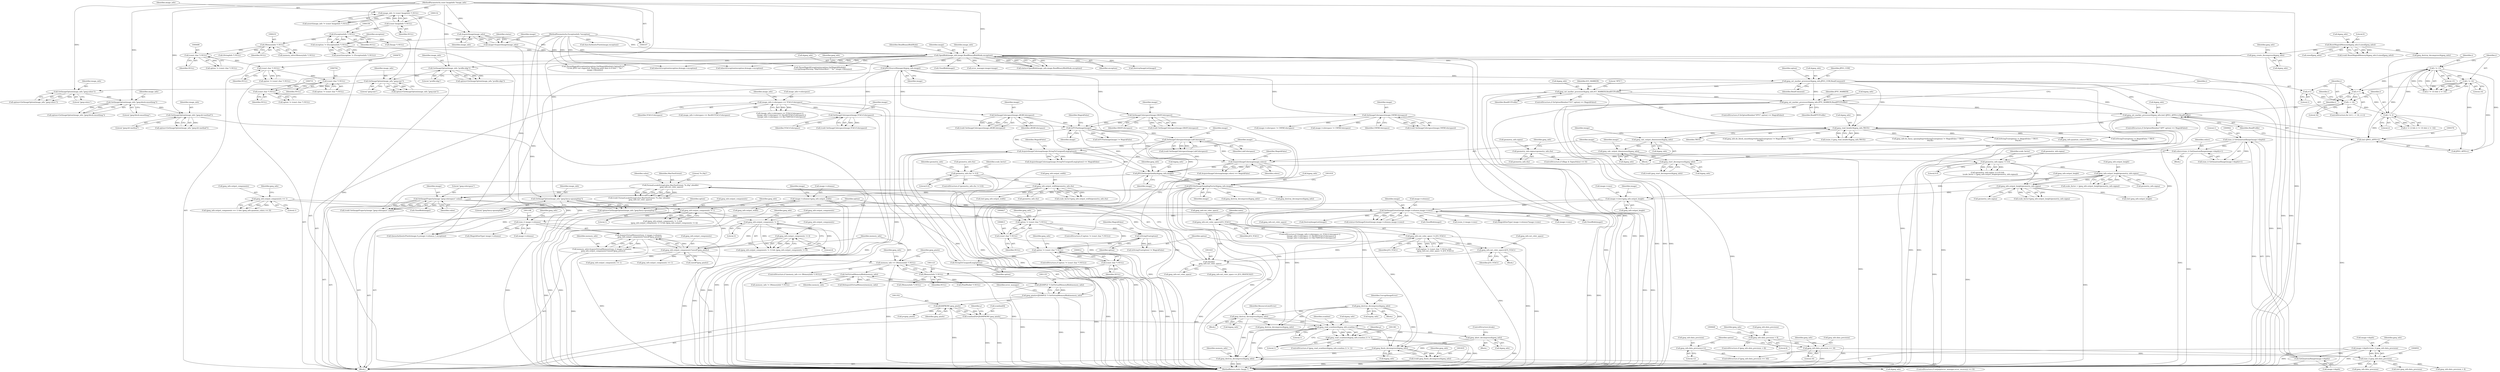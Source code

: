 digraph "0_ImageMagick_58cf5bf4fade82e3b510e8f3463a967278a3e410@API" {
"1001373" [label="(Call,jpeg_read_scanlines(&jpeg_info,scanline,1))"];
"1001014" [label="(Call,JPEGSetImageSamplingFactor(&jpeg_info,image))"];
"1001010" [label="(Call,JPEGSetImageQuality(&jpeg_info,image))"];
"1000828" [label="(Call,jpeg_start_decompress(&jpeg_info))"];
"1000385" [label="(Call,jpeg_read_header(&jpeg_info,TRUE))"];
"1000372" [label="(Call,jpeg_set_marker_processor(&jpeg_info,(int) (JPEG_APP0+i),ReadProfile))"];
"1000329" [label="(Call,jpeg_set_marker_processor(&jpeg_info,ICC_MARKER,ReadICCProfile))"];
"1000313" [label="(Call,jpeg_set_marker_processor(&jpeg_info,JPEG_COM,ReadComment))"];
"1000309" [label="(Call,JPEGSourceManager(&jpeg_info,image))"];
"1000306" [label="(Call,jpeg_create_decompress(&jpeg_info))"];
"1000207" [label="(Call,ResetMagickMemory(&jpeg_info,0,sizeof(jpeg_info)))"];
"1000179" [label="(Call,OpenBlob(image_info,image,ReadBinaryBlobMode,exception))"];
"1000175" [label="(Call,AcquireImage(image_info))"];
"1000129" [label="(Call,image_info != (const ImageInfo *) NULL)"];
"1000108" [label="(MethodParameterIn,const ImageInfo *image_info)"];
"1000131" [label="(Call,(const ImageInfo *) NULL)"];
"1000173" [label="(Call,image=AcquireImage(image_info))"];
"1000156" [label="(Call,exception != (ExceptionInfo *) NULL)"];
"1000109" [label="(MethodParameterIn,ExceptionInfo *exception)"];
"1000158" [label="(Call,(ExceptionInfo *) NULL)"];
"1000340" [label="(Call,jpeg_set_marker_processor(&jpeg_info,IPTC_MARKER,ReadIPTCProfile))"];
"1000375" [label="(Call,(int) (JPEG_APP0+i))"];
"1000360" [label="(Call,i != 13)"];
"1000356" [label="(Call,i != 2)"];
"1000349" [label="(Call,i < 16)"];
"1000352" [label="(Call,i++)"];
"1000363" [label="(Call,i != 14)"];
"1000346" [label="(Call,i=1)"];
"1000600" [label="(Call,jpeg_calc_output_dimensions(&jpeg_info))"];
"1000528" [label="(Call,jpeg_calc_output_dimensions(&jpeg_info))"];
"1000894" [label="(Call,IsITUFaxImage(image))"];
"1000880" [label="(Call,SetImageColorspace(image,YCbCrColorspace))"];
"1000391" [label="(Call,image_info->colorspace == YCbCrColorspace)"];
"1000864" [label="(Call,SetImageColorspace(image,sRGBColorspace))"];
"1000872" [label="(Call,SetImageColorspace(image,GRAYColorspace))"];
"1000888" [label="(Call,SetImageColorspace(image,CMYKColorspace))"];
"1000950" [label="(Call,AcquireImageColormap(image,colors))"];
"1000916" [label="(Call,AcquireImageColormap(image,StringToUnsignedLong(option)))"];
"1000900" [label="(Call,SetImageColorspace(image,LabColorspace))"];
"1000918" [label="(Call,StringToUnsignedLong(option))"];
"1000909" [label="(Call,option != (const char *) NULL)"];
"1000810" [label="(Call,option != (const char *) NULL)"];
"1000804" [label="(Call,option=GetImageOption(image_info,\"jpeg:fancy-upsampling\"))"];
"1000806" [label="(Call,GetImageOption(image_info,\"jpeg:fancy-upsampling\"))"];
"1000724" [label="(Call,GetImageOption(image_info,\"jpeg:dct-method\"))"];
"1000697" [label="(Call,GetImageOption(image_info,\"jpeg:block-smoothing\"))"];
"1000672" [label="(Call,GetImageOption(image_info,\"jpeg:colors\"))"];
"1000490" [label="(Call,GetImageOption(image_info,\"jpeg:size\"))"];
"1000320" [label="(Call,GetImageOption(image_info,\"profile:skip\"))"];
"1000812" [label="(Call,(const char *) NULL)"];
"1000730" [label="(Call,(const char *) NULL)"];
"1000703" [label="(Call,(const char *) NULL)"];
"1000678" [label="(Call,(const char *) NULL)"];
"1000497" [label="(Call,(const char *) NULL)"];
"1000232" [label="(Call,(MemoryInfo *) NULL)"];
"1000821" [label="(Call,IsStringTrue(option))"];
"1000911" [label="(Call,(const char *) NULL)"];
"1000938" [label="(Call,colors=(size_t) GetQuantumRange(image->depth)+1)"];
"1000941" [label="(Call,(size_t) GetQuantumRange(image->depth))"];
"1000943" [label="(Call,GetQuantumRange(image->depth))"];
"1000845" [label="(Call,image->depth=(size_t) jpeg_info.data_precision)"];
"1000849" [label="(Call,(size_t) jpeg_info.data_precision)"];
"1000660" [label="(Call,jpeg_info.data_precision == 16)"];
"1000643" [label="(Call,jpeg_info.data_precision > 8)"];
"1000665" [label="(Call,jpeg_info.data_precision=12)"];
"1001126" [label="(Call,jpeg_destroy_decompress(&jpeg_info))"];
"1001098" [label="(Call,jpeg_destroy_decompress(&jpeg_info))"];
"1001347" [label="(Call,scanline[0]=(JSAMPROW) jpeg_pixels)"];
"1001351" [label="(Call,(JSAMPROW) jpeg_pixels)"];
"1001132" [label="(Call,jpeg_pixels=(JSAMPLE *) GetVirtualMemoryBlob(memory_info))"];
"1001134" [label="(Call,(JSAMPLE *) GetVirtualMemoryBlob(memory_info))"];
"1001136" [label="(Call,GetVirtualMemoryBlob(memory_info))"];
"1001120" [label="(Call,memory_info == (MemoryInfo *) NULL)"];
"1001104" [label="(Call,memory_info=AcquireVirtualMemory((size_t) image->columns,\n    jpeg_info.output_components*sizeof(*jpeg_pixels)))"];
"1001106" [label="(Call,AcquireVirtualMemory((size_t) image->columns,\n    jpeg_info.output_components*sizeof(*jpeg_pixels)))"];
"1001107" [label="(Call,(size_t) image->columns)"];
"1001054" [label="(Call,SetImageExtent(image,image->columns,image->rows))"];
"1001031" [label="(Call,SetImageProperty(image,\"jpeg:colorspace\",value))"];
"1001020" [label="(Call,FormatLocaleString(value,MaxTextExtent,\"%.20g\",(double)\n    jpeg_info.out_color_space))"];
"1001024" [label="(Call,(double)\n    jpeg_info.out_color_space)"];
"1000903" [label="(Call,jpeg_info.out_color_space=JCS_YCbCr)"];
"1000500" [label="(Call,jpeg_info.out_color_space != JCS_YCbCr)"];
"1000407" [label="(Call,jpeg_info.out_color_space=JCS_YCbCr)"];
"1000831" [label="(Call,image->columns=jpeg_info.output_width)"];
"1000556" [label="(Call,jpeg_info.output_width/geometry_info.rho)"];
"1000549" [label="(Call,geometry_info.rho != 0.0)"];
"1000838" [label="(Call,image->rows=jpeg_info.output_height)"];
"1000572" [label="(Call,jpeg_info.output_height/geometry_info.sigma)"];
"1000565" [label="(Call,geometry_info.sigma != 0.0)"];
"1000521" [label="(Call,geometry_info.sigma=geometry_info.rho)"];
"1000581" [label="(Call,jpeg_info.output_height/geometry_info.sigma)"];
"1001112" [label="(Call,jpeg_info.output_components*sizeof(*jpeg_pixels))"];
"1001087" [label="(Call,jpeg_info.output_components != 3)"];
"1001081" [label="(Call,jpeg_info.output_components != 1)"];
"1000926" [label="(Call,jpeg_info.output_components == 1)"];
"1001092" [label="(Call,jpeg_info.output_components != 4)"];
"1001122" [label="(Call,(MemoryInfo *) NULL)"];
"1001372" [label="(Call,jpeg_read_scanlines(&jpeg_info,scanline,1) != 1)"];
"1001813" [label="(Call,jpeg_abort_decompress(&jpeg_info))"];
"1001836" [label="(Call,jpeg_finish_decompress(&jpeg_info))"];
"1001834" [label="(Call,(void) jpeg_finish_decompress(&jpeg_info))"];
"1001839" [label="(Call,jpeg_destroy_decompress(&jpeg_info))"];
"1000810" [label="(Call,option != (const char *) NULL)"];
"1000889" [label="(Identifier,image)"];
"1000902" [label="(Identifier,LabColorspace)"];
"1000726" [label="(Literal,\"jpeg:dct-method\")"];
"1001841" [label="(Identifier,jpeg_info)"];
"1000903" [label="(Call,jpeg_info.out_color_space=JCS_YCbCr)"];
"1000317" [label="(Identifier,ReadComment)"];
"1001033" [label="(Literal,\"jpeg:colorspace\")"];
"1001374" [label="(Call,&jpeg_info)"];
"1001438" [label="(Call,jpeg_info.output_components == 1)"];
"1000846" [label="(Call,image->depth)"];
"1000340" [label="(Call,jpeg_set_marker_processor(&jpeg_info,IPTC_MARKER,ReadIPTCProfile))"];
"1001373" [label="(Call,jpeg_read_scanlines(&jpeg_info,scanline,1))"];
"1000831" [label="(Call,image->columns=jpeg_info.output_width)"];
"1000947" [label="(Literal,1)"];
"1000345" [label="(ControlStructure,for (i=1; i < 16; i++))"];
"1000392" [label="(Call,image_info->colorspace)"];
"1000944" [label="(Call,image->depth)"];
"1001812" [label="(Block,)"];
"1000488" [label="(Call,option=GetImageOption(image_info,\"jpeg:size\"))"];
"1000722" [label="(Call,option=GetImageOption(image_info,\"jpeg:dct-method\"))"];
"1001397" [label="(Call,QueueAuthenticPixels(image,0,y,image->columns,1,exception))"];
"1001047" [label="(Call,CloseBlob(image))"];
"1000182" [label="(Identifier,ReadBinaryBlobMode)"];
"1000872" [label="(Call,SetImageColorspace(image,GRAYColorspace))"];
"1001034" [label="(Identifier,value)"];
"1000579" [label="(Call,scale_factor=jpeg_info.output_height/geometry_info.sigma)"];
"1000951" [label="(Identifier,image)"];
"1000391" [label="(Call,image_info->colorspace == YCbCrColorspace)"];
"1000952" [label="(Identifier,colors)"];
"1000555" [label="(Identifier,scale_factor)"];
"1001839" [label="(Call,jpeg_destroy_decompress(&jpeg_info))"];
"1000699" [label="(Literal,\"jpeg:block-smoothing\")"];
"1000826" [label="(Call,(void) jpeg_start_decompress(&jpeg_info))"];
"1000312" [label="(Identifier,image)"];
"1001089" [label="(Identifier,jpeg_info)"];
"1000674" [label="(Literal,\"jpeg:colors\")"];
"1000936" [label="(Block,)"];
"1000678" [label="(Call,(const char *) NULL)"];
"1000725" [label="(Identifier,image_info)"];
"1000823" [label="(Identifier,MagickFalse)"];
"1001125" [label="(Block,)"];
"1001127" [label="(Call,&jpeg_info)"];
"1000352" [label="(Call,i++)"];
"1000695" [label="(Call,option=GetImageOption(image_info,\"jpeg:block-smoothing\"))"];
"1001130" [label="(Identifier,ResourceLimitError)"];
"1001371" [label="(ControlStructure,if (jpeg_read_scanlines(&jpeg_info,scanline,1) != 1))"];
"1000569" [label="(Literal,0.0)"];
"1000896" [label="(Identifier,MagickFalse)"];
"1000337" [label="(Literal,\"IPTC\")"];
"1001054" [label="(Call,SetImageExtent(image,image->columns,image->rows))"];
"1001106" [label="(Call,AcquireVirtualMemory((size_t) image->columns,\n    jpeg_info.output_components*sizeof(*jpeg_pixels)))"];
"1000565" [label="(Call,geometry_info.sigma != 0.0)"];
"1000832" [label="(Call,image->columns)"];
"1000553" [label="(Literal,0.0)"];
"1000504" [label="(Identifier,JCS_YCbCr)"];
"1000698" [label="(Identifier,image_info)"];
"1001132" [label="(Call,jpeg_pixels=(JSAMPLE *) GetVirtualMemoryBlob(memory_info))"];
"1000671" [label="(Identifier,option)"];
"1001121" [label="(Identifier,memory_info)"];
"1000357" [label="(Identifier,i)"];
"1001836" [label="(Call,jpeg_finish_decompress(&jpeg_info))"];
"1000989" [label="(Call,(int) jpeg_info.data_precision)"];
"1000382" [label="(Identifier,i)"];
"1000309" [label="(Call,JPEGSourceManager(&jpeg_info,image))"];
"1000494" [label="(Call,(option != (const char *) NULL) &&\n      (jpeg_info.out_color_space != JCS_YCbCr))"];
"1000407" [label="(Call,jpeg_info.out_color_space=JCS_YCbCr)"];
"1001032" [label="(Identifier,image)"];
"1000642" [label="(ControlStructure,if (jpeg_info.data_precision > 8))"];
"1001010" [label="(Call,JPEGSetImageQuality(&jpeg_info,image))"];
"1000248" [label="(Call,jpeg_destroy_decompress(&jpeg_info))"];
"1000307" [label="(Call,&jpeg_info)"];
"1000928" [label="(Identifier,jpeg_info)"];
"1000949" [label="(Call,AcquireImageColormap(image,colors) == MagickFalse)"];
"1000664" [label="(Literal,16)"];
"1000701" [label="(Call,option != (const char *) NULL)"];
"1001827" [label="(ControlStructure,if (setjmp(error_manager.error_recovery) == 0))"];
"1000529" [label="(Call,&jpeg_info)"];
"1000157" [label="(Identifier,exception)"];
"1001843" [label="(Identifier,memory_info)"];
"1001119" [label="(ControlStructure,if (memory_info == (MemoryInfo *) NULL))"];
"1000895" [label="(Identifier,image)"];
"1000667" [label="(Identifier,jpeg_info)"];
"1001353" [label="(Identifier,jpeg_pixels)"];
"1000348" [label="(Literal,1)"];
"1000840" [label="(Identifier,image)"];
"1000874" [label="(Identifier,GRAYColorspace)"];
"1000355" [label="(Call,(i != 2) && (i != 13) && (i != 14))"];
"1001149" [label="(Call,(MemoryInfo *) NULL)"];
"1001021" [label="(Identifier,value)"];
"1001080" [label="(Call,(jpeg_info.output_components != 1) &&\n      (jpeg_info.output_components != 3) && (jpeg_info.output_components != 4))"];
"1001029" [label="(Call,(void) SetImageProperty(image,\"jpeg:colorspace\",value))"];
"1001377" [label="(Literal,1)"];
"1000521" [label="(Call,geometry_info.sigma=geometry_info.rho)"];
"1000915" [label="(Call,AcquireImageColormap(image,StringToUnsignedLong(option)) == MagickFalse)"];
"1000388" [label="(Identifier,TRUE)"];
"1000130" [label="(Identifier,image_info)"];
"1000389" [label="(ControlStructure,if ((image_info->colorspace == YCbCrColorspace) ||\n      (image_info->colorspace == Rec601YCbCrColorspace) ||\n      (image_info->colorspace == Rec709YCbCrColorspace)))"];
"1000822" [label="(Identifier,option)"];
"1000919" [label="(Identifier,option)"];
"1000179" [label="(Call,OpenBlob(image_info,image,ReadBinaryBlobMode,exception))"];
"1001087" [label="(Call,jpeg_info.output_components != 3)"];
"1001378" [label="(Literal,1)"];
"1000175" [label="(Call,AcquireImage(image_info))"];
"1000811" [label="(Identifier,option)"];
"1001418" [label="(Call,jpeg_info.data_precision > 8)"];
"1000330" [label="(Call,&jpeg_info)"];
"1001052" [label="(Call,status=SetImageExtent(image,image->columns,image->rows))"];
"1000570" [label="(Call,scale_factor > (jpeg_info.output_height/geometry_info.sigma))"];
"1000386" [label="(Call,&jpeg_info)"];
"1000865" [label="(Identifier,image)"];
"1001014" [label="(Call,JPEGSetImageSamplingFactor(&jpeg_info,image))"];
"1000812" [label="(Call,(const char *) NULL)"];
"1000411" [label="(Identifier,JCS_YCbCr)"];
"1000571" [label="(Identifier,scale_factor)"];
"1000886" [label="(Call,(void) SetImageColorspace(image,CMYKColorspace))"];
"1000880" [label="(Call,SetImageColorspace(image,YCbCrColorspace))"];
"1000413" [label="(Identifier,units)"];
"1000364" [label="(Identifier,i)"];
"1000567" [label="(Identifier,geometry_info)"];
"1000828" [label="(Call,jpeg_start_decompress(&jpeg_info))"];
"1000804" [label="(Call,option=GetImageOption(image_info,\"jpeg:fancy-upsampling\"))"];
"1000515" [label="(ControlStructure,if ((flags & SigmaValue) == 0))"];
"1001201" [label="(Call,jpeg_info.out_color_space == JCS_GRAYSCALE)"];
"1000350" [label="(Identifier,i)"];
"1000581" [label="(Call,jpeg_info.output_height/geometry_info.sigma)"];
"1000344" [label="(Identifier,ReadIPTCProfile)"];
"1001792" [label="(Call,SyncAuthenticPixels(image,exception))"];
"1000183" [label="(Identifier,exception)"];
"1000108" [label="(MethodParameterIn,const ImageInfo *image_info)"];
"1000916" [label="(Call,AcquireImageColormap(image,StringToUnsignedLong(option)))"];
"1001848" [label="(Call,CloseBlob(image))"];
"1000673" [label="(Identifier,image_info)"];
"1001099" [label="(Call,&jpeg_info)"];
"1000820" [label="(Call,IsStringTrue(option) != MagickFalse)"];
"1000129" [label="(Call,image_info != (const ImageInfo *) NULL)"];
"1000176" [label="(Identifier,image_info)"];
"1000346" [label="(Call,i=1)"];
"1000838" [label="(Call,image->rows=jpeg_info.output_height)"];
"1000232" [label="(Call,(MemoryInfo *) NULL)"];
"1001360" [label="(Call,(ssize_t) image->rows)"];
"1000670" [label="(Call,option=GetImageOption(image_info,\"jpeg:colors\"))"];
"1001092" [label="(Call,jpeg_info.output_components != 4)"];
"1001024" [label="(Call,(double)\n    jpeg_info.out_color_space)"];
"1000207" [label="(Call,ResetMagickMemory(&jpeg_info,0,sizeof(jpeg_info)))"];
"1000730" [label="(Call,(const char *) NULL)"];
"1000662" [label="(Identifier,jpeg_info)"];
"1000191" [label="(Call,DestroyImageList(image))"];
"1001165" [label="(Call,(MagickSizeType) image->columns*image->rows)"];
"1000550" [label="(Call,geometry_info.rho)"];
"1001022" [label="(Identifier,MaxTextExtent)"];
"1000365" [label="(Literal,14)"];
"1000882" [label="(Identifier,YCbCrColorspace)"];
"1000373" [label="(Call,&jpeg_info)"];
"1000315" [label="(Identifier,jpeg_info)"];
"1000110" [label="(Block,)"];
"1000353" [label="(Identifier,i)"];
"1000173" [label="(Call,image=AcquireImage(image_info))"];
"1000660" [label="(Call,jpeg_info.data_precision == 16)"];
"1000395" [label="(Identifier,YCbCrColorspace)"];
"1001094" [label="(Identifier,jpeg_info)"];
"1000888" [label="(Call,SetImageColorspace(image,CMYKColorspace))"];
"1000349" [label="(Call,i < 16)"];
"1000898" [label="(Call,(void) SetImageColorspace(image,LabColorspace))"];
"1000564" [label="(Call,(geometry_info.sigma != 0.0) &&\n          (scale_factor > (jpeg_info.output_height/geometry_info.sigma)))"];
"1000333" [label="(Identifier,ReadICCProfile)"];
"1000360" [label="(Call,i != 13)"];
"1000585" [label="(Call,geometry_info.sigma)"];
"1000390" [label="(Call,(image_info->colorspace == YCbCrColorspace) ||\n      (image_info->colorspace == Rec601YCbCrColorspace) ||\n      (image_info->colorspace == Rec709YCbCrColorspace))"];
"1000380" [label="(Identifier,ReadProfile)"];
"1000490" [label="(Call,GetImageOption(image_info,\"jpeg:size\"))"];
"1001136" [label="(Call,GetVirtualMemoryBlob(memory_info))"];
"1001834" [label="(Call,(void) jpeg_finish_decompress(&jpeg_info))"];
"1000109" [label="(MethodParameterIn,ExceptionInfo *exception)"];
"1001059" [label="(Call,image->rows)"];
"1000321" [label="(Identifier,image_info)"];
"1000319" [label="(Identifier,option)"];
"1000359" [label="(Call,(i != 13) && (i != 14))"];
"1001161" [label="(Call,CloseBlob(image))"];
"1000881" [label="(Identifier,image)"];
"1001113" [label="(Call,jpeg_info.output_components)"];
"1000131" [label="(Call,(const ImageInfo *) NULL)"];
"1001376" [label="(Identifier,scanline)"];
"1000864" [label="(Call,SetImageColorspace(image,sRGBColorspace))"];
"1001055" [label="(Identifier,image)"];
"1000953" [label="(Identifier,MagickFalse)"];
"1000911" [label="(Call,(const char *) NULL)"];
"1000814" [label="(Identifier,NULL)"];
"1000178" [label="(Identifier,status)"];
"1000941" [label="(Call,(size_t) GetQuantumRange(image->depth))"];
"1001020" [label="(Call,FormatLocaleString(value,MaxTextExtent,\"%.20g\",(double)\n    jpeg_info.out_color_space))"];
"1001013" [label="(Identifier,image)"];
"1000890" [label="(Identifier,CMYKColorspace)"];
"1000676" [label="(Call,option != (const char *) NULL)"];
"1000926" [label="(Call,jpeg_info.output_components == 1)"];
"1000362" [label="(Literal,13)"];
"1001392" [label="(Call,p=jpeg_pixels)"];
"1000500" [label="(Call,jpeg_info.out_color_space != JCS_YCbCr)"];
"1000939" [label="(Identifier,colors)"];
"1000706" [label="(Call,jpeg_info.do_block_smoothing=IsStringTrue(option) != MagickFalse ? TRUE :\n      FALSE)"];
"1001347" [label="(Call,scanline[0]=(JSAMPROW) jpeg_pixels)"];
"1000314" [label="(Call,&jpeg_info)"];
"1000705" [label="(Identifier,NULL)"];
"1001492" [label="(Call,image->colorspace != CMYKColorspace)"];
"1000839" [label="(Call,image->rows)"];
"1000177" [label="(Call,status=OpenBlob(image_info,image,ReadBinaryBlobMode,exception))"];
"1000497" [label="(Call,(const char *) NULL)"];
"1001351" [label="(Call,(JSAMPROW) jpeg_pixels)"];
"1001840" [label="(Call,&jpeg_info)"];
"1001017" [label="(Identifier,image)"];
"1001016" [label="(Identifier,jpeg_info)"];
"1000927" [label="(Call,jpeg_info.output_components)"];
"1000560" [label="(Call,geometry_info.rho)"];
"1001018" [label="(Call,(void) FormatLocaleString(value,MaxTextExtent,\"%.20g\",(double)\n    jpeg_info.out_color_space))"];
"1001085" [label="(Literal,1)"];
"1000920" [label="(Identifier,MagickFalse)"];
"1001005" [label="(Call,(int) jpeg_info.output_height)"];
"1000181" [label="(Identifier,image)"];
"1000808" [label="(Literal,\"jpeg:fancy-upsampling\")"];
"1000385" [label="(Call,jpeg_read_header(&jpeg_info,TRUE))"];
"1000918" [label="(Call,StringToUnsignedLong(option))"];
"1001114" [label="(Identifier,jpeg_info)"];
"1000893" [label="(Call,IsITUFaxImage(image) != MagickFalse)"];
"1001122" [label="(Call,(MemoryInfo *) NULL)"];
"1000320" [label="(Call,GetImageOption(image_info,\"profile:skip\"))"];
"1000661" [label="(Call,jpeg_info.data_precision)"];
"1001356" [label="(Identifier,y)"];
"1001093" [label="(Call,jpeg_info.output_components)"];
"1001015" [label="(Call,&jpeg_info)"];
"1001673" [label="(Call,image->colorspace != CMYKColorspace)"];
"1000913" [label="(Identifier,NULL)"];
"1000557" [label="(Call,jpeg_info.output_width)"];
"1000341" [label="(Call,&jpeg_info)"];
"1000158" [label="(Call,(ExceptionInfo *) NULL)"];
"1000234" [label="(Identifier,NULL)"];
"1000269" [label="(Call,CloseBlob(image))"];
"1000666" [label="(Call,jpeg_info.data_precision)"];
"1001097" [label="(Block,)"];
"1001088" [label="(Call,jpeg_info.output_components)"];
"1000925" [label="(Call,(jpeg_info.output_components == 1) && (jpeg_info.quantize_colors == 0))"];
"1001814" [label="(Call,&jpeg_info)"];
"1000856" [label="(Identifier,jpeg_info)"];
"1000554" [label="(Call,scale_factor=jpeg_info.output_width/geometry_info.rho)"];
"1000323" [label="(ControlStructure,if (IsOptionMember(\"ICC\",option) == MagickFalse))"];
"1000870" [label="(Call,(void) SetImageColorspace(image,GRAYColorspace))"];
"1001166" [label="(Call,(MagickSizeType) image->columns)"];
"1001813" [label="(Call,jpeg_abort_decompress(&jpeg_info))"];
"1001816" [label="(ControlStructure,break;)"];
"1001105" [label="(Identifier,memory_info)"];
"1001120" [label="(Call,memory_info == (MemoryInfo *) NULL)"];
"1000835" [label="(Call,jpeg_info.output_width)"];
"1000347" [label="(Identifier,i)"];
"1000397" [label="(Call,image_info->colorspace == Rec601YCbCrColorspace)"];
"1000383" [label="(Call,(ssize_t) jpeg_read_header(&jpeg_info,TRUE))"];
"1000310" [label="(Call,&jpeg_info)"];
"1001382" [label="(Call,ThrowMagickException(exception,GetMagickModule(),\n          CorruptImageWarning,\"SkipToSyncByte\",\"`%s'\",image->filename))"];
"1000601" [label="(Call,&jpeg_info)"];
"1000495" [label="(Call,option != (const char *) NULL)"];
"1000530" [label="(Identifier,jpeg_info)"];
"1000211" [label="(Call,sizeof(jpeg_info))"];
"1000665" [label="(Call,jpeg_info.data_precision=12)"];
"1000659" [label="(ControlStructure,if (jpeg_info.data_precision == 16))"];
"1000878" [label="(Call,(void) SetImageColorspace(image,YCbCrColorspace))"];
"1000329" [label="(Call,jpeg_set_marker_processor(&jpeg_info,ICC_MARKER,ReadICCProfile))"];
"1000548" [label="(ControlStructure,if (geometry_info.rho != 0.0))"];
"1000815" [label="(Call,jpeg_info.do_fancy_upsampling=IsStringTrue(option) != MagickFalse ? TRUE :\n      FALSE)"];
"1001156" [label="(Call,jpeg_destroy_decompress(&jpeg_info))"];
"1001128" [label="(Identifier,jpeg_info)"];
"1000556" [label="(Call,jpeg_info.output_width/geometry_info.rho)"];
"1000372" [label="(Call,jpeg_set_marker_processor(&jpeg_info,(int) (JPEG_APP0+i),ReadProfile))"];
"1001126" [label="(Call,jpeg_destroy_decompress(&jpeg_info))"];
"1000851" [label="(Call,jpeg_info.data_precision)"];
"1000894" [label="(Call,IsITUFaxImage(image))"];
"1001098" [label="(Call,jpeg_destroy_decompress(&jpeg_info))"];
"1000930" [label="(Literal,1)"];
"1001133" [label="(Identifier,jpeg_pixels)"];
"1001393" [label="(Identifier,p)"];
"1000807" [label="(Identifier,image_info)"];
"1000160" [label="(Identifier,NULL)"];
"1000174" [label="(Identifier,image)"];
"1000606" [label="(Identifier,image)"];
"1000133" [label="(Identifier,NULL)"];
"1000806" [label="(Call,GetImageOption(image_info,\"jpeg:fancy-upsampling\"))"];
"1000643" [label="(Call,jpeg_info.data_precision > 8)"];
"1000897" [label="(Block,)"];
"1000917" [label="(Identifier,image)"];
"1001031" [label="(Call,SetImageProperty(image,\"jpeg:colorspace\",value))"];
"1000862" [label="(Call,(void) SetImageColorspace(image,sRGBColorspace))"];
"1000306" [label="(Call,jpeg_create_decompress(&jpeg_info))"];
"1000732" [label="(Identifier,NULL)"];
"1000322" [label="(Literal,\"profile:skip\")"];
"1000505" [label="(Block,)"];
"1001077" [label="(Call,DestroyImageList(image))"];
"1001107" [label="(Call,(size_t) image->columns)"];
"1001000" [label="(Call,(int) jpeg_info.output_width)"];
"1000205" [label="(Call,(void) ResetMagickMemory(&jpeg_info,0,sizeof(jpeg_info)))"];
"1000334" [label="(ControlStructure,if (IsOptionMember(\"IPTC\",option) == MagickFalse))"];
"1000180" [label="(Identifier,image_info)"];
"1000697" [label="(Call,GetImageOption(image_info,\"jpeg:block-smoothing\"))"];
"1000900" [label="(Call,SetImageColorspace(image,LabColorspace))"];
"1000710" [label="(Call,IsStringTrue(option) != MagickFalse ? TRUE :\n      FALSE)"];
"1000363" [label="(Call,i != 14)"];
"1000566" [label="(Call,geometry_info.sigma)"];
"1001625" [label="(Call,jpeg_info.output_components == 1)"];
"1001837" [label="(Call,&jpeg_info)"];
"1000235" [label="(Call,error_manager.image=image)"];
"1000549" [label="(Call,geometry_info.rho != 0.0)"];
"1000155" [label="(Call,assert(exception != (ExceptionInfo *) NULL))"];
"1000909" [label="(Call,option != (const char *) NULL)"];
"1001112" [label="(Call,jpeg_info.output_components*sizeof(*jpeg_pixels))"];
"1001011" [label="(Call,&jpeg_info)"];
"1000672" [label="(Call,GetImageOption(image_info,\"jpeg:colors\"))"];
"1000845" [label="(Call,image->depth=(size_t) jpeg_info.data_precision)"];
"1000572" [label="(Call,jpeg_info.output_height/geometry_info.sigma)"];
"1000351" [label="(Literal,16)"];
"1001134" [label="(Call,(JSAMPLE *) GetVirtualMemoryBlob(memory_info))"];
"1001147" [label="(Call,memory_info != (MemoryInfo *) NULL)"];
"1001091" [label="(Literal,3)"];
"1001026" [label="(Call,jpeg_info.out_color_space)"];
"1000644" [label="(Call,jpeg_info.data_precision)"];
"1000809" [label="(ControlStructure,if (option != (const char *) NULL))"];
"1000318" [label="(Call,option=GetImageOption(image_info,\"profile:skip\"))"];
"1000821" [label="(Call,IsStringTrue(option))"];
"1000943" [label="(Call,GetQuantumRange(image->depth))"];
"1000576" [label="(Call,geometry_info.sigma)"];
"1001137" [label="(Identifier,memory_info)"];
"1001348" [label="(Call,scanline[0])"];
"1001081" [label="(Call,jpeg_info.output_components != 1)"];
"1000194" [label="(Call,(Image *) NULL)"];
"1000938" [label="(Call,colors=(size_t) GetQuantumRange(image->depth)+1)"];
"1000210" [label="(Literal,0)"];
"1001086" [label="(Call,(jpeg_info.output_components != 3) && (jpeg_info.output_components != 4))"];
"1000805" [label="(Identifier,option)"];
"1000669" [label="(Literal,12)"];
"1000156" [label="(Call,exception != (ExceptionInfo *) NULL)"];
"1000408" [label="(Call,jpeg_info.out_color_space)"];
"1000375" [label="(Call,(int) (JPEG_APP0+i))"];
"1000491" [label="(Identifier,image_info)"];
"1001142" [label="(Identifier,error_manager)"];
"1000650" [label="(Call,ThrowMagickException(exception,GetMagickModule(),OptionError,\n      \"12-bit JPEG not supported. Reducing pixel data to 8 bits\",\"`%s'\",\n      image->filename))"];
"1001109" [label="(Call,image->columns)"];
"1000366" [label="(ControlStructure,if (IsOptionMember(\"APP\",option) == MagickFalse))"];
"1001102" [label="(Identifier,CorruptImageError)"];
"1000128" [label="(Call,assert(image_info != (const ImageInfo *) NULL))"];
"1000910" [label="(Identifier,option)"];
"1000582" [label="(Call,jpeg_info.output_height)"];
"1000724" [label="(Call,GetImageOption(image_info,\"jpeg:dct-method\"))"];
"1000256" [label="(Call,(StringInfo *) NULL)"];
"1000501" [label="(Call,jpeg_info.out_color_space)"];
"1001853" [label="(MethodReturn,static Image *)"];
"1000499" [label="(Identifier,NULL)"];
"1000682" [label="(Call,jpeg_info.quantize_colors=TRUE)"];
"1000600" [label="(Call,jpeg_calc_output_dimensions(&jpeg_info))"];
"1000904" [label="(Call,jpeg_info.out_color_space)"];
"1000703" [label="(Call,(const char *) NULL)"];
"1000829" [label="(Call,&jpeg_info)"];
"1000873" [label="(Identifier,image)"];
"1001116" [label="(Call,sizeof(*jpeg_pixels))"];
"1000311" [label="(Identifier,jpeg_info)"];
"1000356" [label="(Call,i != 2)"];
"1000522" [label="(Call,geometry_info.sigma)"];
"1000819" [label="(Call,IsStringTrue(option) != MagickFalse ? TRUE :\n      FALSE)"];
"1000907" [label="(Identifier,JCS_YCbCr)"];
"1000492" [label="(Literal,\"jpeg:size\")"];
"1000933" [label="(Identifier,jpeg_info)"];
"1001096" [label="(Literal,4)"];
"1001844" [label="(Call,RelinquishVirtualMemory(memory_info))"];
"1000849" [label="(Call,(size_t) jpeg_info.data_precision)"];
"1000289" [label="(Call,InheritException(exception,&image->exception))"];
"1001067" [label="(Call,jpeg_destroy_decompress(&jpeg_info))"];
"1000866" [label="(Identifier,sRGBColorspace)"];
"1000361" [label="(Identifier,i)"];
"1000950" [label="(Call,AcquireImageColormap(image,colors))"];
"1000533" [label="(Identifier,image)"];
"1000399" [label="(Identifier,image_info)"];
"1000680" [label="(Identifier,NULL)"];
"1000316" [label="(Identifier,JPEG_COM)"];
"1000528" [label="(Call,jpeg_calc_output_dimensions(&jpeg_info))"];
"1001070" [label="(Call,InheritException(exception,&image->exception))"];
"1001023" [label="(Literal,\"%.20g\")"];
"1000332" [label="(Identifier,ICC_MARKER)"];
"1000847" [label="(Identifier,image)"];
"1000817" [label="(Identifier,jpeg_info)"];
"1001082" [label="(Call,jpeg_info.output_components)"];
"1001104" [label="(Call,memory_info=AcquireVirtualMemory((size_t) image->columns,\n    jpeg_info.output_components*sizeof(*jpeg_pixels)))"];
"1001372" [label="(Call,jpeg_read_scanlines(&jpeg_info,scanline,1) != 1)"];
"1000525" [label="(Call,geometry_info.rho)"];
"1000647" [label="(Literal,8)"];
"1000377" [label="(Call,JPEG_APP0+i)"];
"1000901" [label="(Identifier,image)"];
"1000230" [label="(Call,memory_info=(MemoryInfo *) NULL)"];
"1000313" [label="(Call,jpeg_set_marker_processor(&jpeg_info,JPEG_COM,ReadComment))"];
"1000728" [label="(Call,option != (const char *) NULL)"];
"1000573" [label="(Call,jpeg_info.output_height)"];
"1000940" [label="(Call,(size_t) GetQuantumRange(image->depth)+1)"];
"1001042" [label="(Call,jpeg_destroy_decompress(&jpeg_info))"];
"1001056" [label="(Call,image->columns)"];
"1000908" [label="(ControlStructure,if (option != (const char *) NULL))"];
"1000842" [label="(Call,jpeg_info.output_height)"];
"1000343" [label="(Identifier,IPTC_MARKER)"];
"1001124" [label="(Identifier,NULL)"];
"1000208" [label="(Call,&jpeg_info)"];
"1000358" [label="(Literal,2)"];
"1001409" [label="(Call,(PixelPacket *) NULL)"];
"1001373" -> "1001372"  [label="AST: "];
"1001373" -> "1001377"  [label="CFG: "];
"1001374" -> "1001373"  [label="AST: "];
"1001376" -> "1001373"  [label="AST: "];
"1001377" -> "1001373"  [label="AST: "];
"1001378" -> "1001373"  [label="CFG: "];
"1001373" -> "1001853"  [label="DDG: "];
"1001373" -> "1001372"  [label="DDG: "];
"1001373" -> "1001372"  [label="DDG: "];
"1001373" -> "1001372"  [label="DDG: "];
"1001014" -> "1001373"  [label="DDG: "];
"1001126" -> "1001373"  [label="DDG: "];
"1001098" -> "1001373"  [label="DDG: "];
"1001347" -> "1001373"  [label="DDG: "];
"1001373" -> "1001813"  [label="DDG: "];
"1001373" -> "1001836"  [label="DDG: "];
"1001373" -> "1001839"  [label="DDG: "];
"1001014" -> "1000110"  [label="AST: "];
"1001014" -> "1001017"  [label="CFG: "];
"1001015" -> "1001014"  [label="AST: "];
"1001017" -> "1001014"  [label="AST: "];
"1001019" -> "1001014"  [label="CFG: "];
"1001014" -> "1001853"  [label="DDG: "];
"1001010" -> "1001014"  [label="DDG: "];
"1001010" -> "1001014"  [label="DDG: "];
"1001014" -> "1001031"  [label="DDG: "];
"1001014" -> "1001042"  [label="DDG: "];
"1001014" -> "1001067"  [label="DDG: "];
"1001014" -> "1001098"  [label="DDG: "];
"1001014" -> "1001126"  [label="DDG: "];
"1001014" -> "1001156"  [label="DDG: "];
"1001014" -> "1001836"  [label="DDG: "];
"1001014" -> "1001839"  [label="DDG: "];
"1001010" -> "1000110"  [label="AST: "];
"1001010" -> "1001013"  [label="CFG: "];
"1001011" -> "1001010"  [label="AST: "];
"1001013" -> "1001010"  [label="AST: "];
"1001016" -> "1001010"  [label="CFG: "];
"1001010" -> "1001853"  [label="DDG: "];
"1000828" -> "1001010"  [label="DDG: "];
"1000894" -> "1001010"  [label="DDG: "];
"1000950" -> "1001010"  [label="DDG: "];
"1000916" -> "1001010"  [label="DDG: "];
"1000900" -> "1001010"  [label="DDG: "];
"1000828" -> "1000826"  [label="AST: "];
"1000828" -> "1000829"  [label="CFG: "];
"1000829" -> "1000828"  [label="AST: "];
"1000826" -> "1000828"  [label="CFG: "];
"1000828" -> "1000826"  [label="DDG: "];
"1000385" -> "1000828"  [label="DDG: "];
"1000600" -> "1000828"  [label="DDG: "];
"1000385" -> "1000383"  [label="AST: "];
"1000385" -> "1000388"  [label="CFG: "];
"1000386" -> "1000385"  [label="AST: "];
"1000388" -> "1000385"  [label="AST: "];
"1000383" -> "1000385"  [label="CFG: "];
"1000385" -> "1001853"  [label="DDG: "];
"1000385" -> "1000383"  [label="DDG: "];
"1000385" -> "1000383"  [label="DDG: "];
"1000372" -> "1000385"  [label="DDG: "];
"1000329" -> "1000385"  [label="DDG: "];
"1000313" -> "1000385"  [label="DDG: "];
"1000340" -> "1000385"  [label="DDG: "];
"1000385" -> "1000528"  [label="DDG: "];
"1000385" -> "1000682"  [label="DDG: "];
"1000385" -> "1000706"  [label="DDG: "];
"1000385" -> "1000710"  [label="DDG: "];
"1000385" -> "1000815"  [label="DDG: "];
"1000385" -> "1000819"  [label="DDG: "];
"1000372" -> "1000366"  [label="AST: "];
"1000372" -> "1000380"  [label="CFG: "];
"1000373" -> "1000372"  [label="AST: "];
"1000375" -> "1000372"  [label="AST: "];
"1000380" -> "1000372"  [label="AST: "];
"1000353" -> "1000372"  [label="CFG: "];
"1000372" -> "1001853"  [label="DDG: "];
"1000372" -> "1001853"  [label="DDG: "];
"1000372" -> "1001853"  [label="DDG: "];
"1000329" -> "1000372"  [label="DDG: "];
"1000313" -> "1000372"  [label="DDG: "];
"1000340" -> "1000372"  [label="DDG: "];
"1000375" -> "1000372"  [label="DDG: "];
"1000329" -> "1000323"  [label="AST: "];
"1000329" -> "1000333"  [label="CFG: "];
"1000330" -> "1000329"  [label="AST: "];
"1000332" -> "1000329"  [label="AST: "];
"1000333" -> "1000329"  [label="AST: "];
"1000337" -> "1000329"  [label="CFG: "];
"1000329" -> "1001853"  [label="DDG: "];
"1000329" -> "1001853"  [label="DDG: "];
"1000329" -> "1001853"  [label="DDG: "];
"1000313" -> "1000329"  [label="DDG: "];
"1000329" -> "1000340"  [label="DDG: "];
"1000313" -> "1000110"  [label="AST: "];
"1000313" -> "1000317"  [label="CFG: "];
"1000314" -> "1000313"  [label="AST: "];
"1000316" -> "1000313"  [label="AST: "];
"1000317" -> "1000313"  [label="AST: "];
"1000319" -> "1000313"  [label="CFG: "];
"1000313" -> "1001853"  [label="DDG: "];
"1000313" -> "1001853"  [label="DDG: "];
"1000313" -> "1001853"  [label="DDG: "];
"1000309" -> "1000313"  [label="DDG: "];
"1000313" -> "1000340"  [label="DDG: "];
"1000309" -> "1000110"  [label="AST: "];
"1000309" -> "1000312"  [label="CFG: "];
"1000310" -> "1000309"  [label="AST: "];
"1000312" -> "1000309"  [label="AST: "];
"1000315" -> "1000309"  [label="CFG: "];
"1000309" -> "1001853"  [label="DDG: "];
"1000306" -> "1000309"  [label="DDG: "];
"1000179" -> "1000309"  [label="DDG: "];
"1000309" -> "1000864"  [label="DDG: "];
"1000309" -> "1000872"  [label="DDG: "];
"1000309" -> "1000880"  [label="DDG: "];
"1000309" -> "1000888"  [label="DDG: "];
"1000306" -> "1000110"  [label="AST: "];
"1000306" -> "1000307"  [label="CFG: "];
"1000307" -> "1000306"  [label="AST: "];
"1000311" -> "1000306"  [label="CFG: "];
"1000306" -> "1001853"  [label="DDG: "];
"1000207" -> "1000306"  [label="DDG: "];
"1000207" -> "1000205"  [label="AST: "];
"1000207" -> "1000211"  [label="CFG: "];
"1000208" -> "1000207"  [label="AST: "];
"1000210" -> "1000207"  [label="AST: "];
"1000211" -> "1000207"  [label="AST: "];
"1000205" -> "1000207"  [label="CFG: "];
"1000207" -> "1000205"  [label="DDG: "];
"1000207" -> "1000205"  [label="DDG: "];
"1000207" -> "1000248"  [label="DDG: "];
"1000179" -> "1000177"  [label="AST: "];
"1000179" -> "1000183"  [label="CFG: "];
"1000180" -> "1000179"  [label="AST: "];
"1000181" -> "1000179"  [label="AST: "];
"1000182" -> "1000179"  [label="AST: "];
"1000183" -> "1000179"  [label="AST: "];
"1000177" -> "1000179"  [label="CFG: "];
"1000179" -> "1001853"  [label="DDG: "];
"1000179" -> "1001853"  [label="DDG: "];
"1000179" -> "1001853"  [label="DDG: "];
"1000179" -> "1000177"  [label="DDG: "];
"1000179" -> "1000177"  [label="DDG: "];
"1000179" -> "1000177"  [label="DDG: "];
"1000179" -> "1000177"  [label="DDG: "];
"1000175" -> "1000179"  [label="DDG: "];
"1000108" -> "1000179"  [label="DDG: "];
"1000173" -> "1000179"  [label="DDG: "];
"1000156" -> "1000179"  [label="DDG: "];
"1000109" -> "1000179"  [label="DDG: "];
"1000179" -> "1000191"  [label="DDG: "];
"1000179" -> "1000235"  [label="DDG: "];
"1000179" -> "1000269"  [label="DDG: "];
"1000179" -> "1000289"  [label="DDG: "];
"1000179" -> "1000320"  [label="DDG: "];
"1000179" -> "1000650"  [label="DDG: "];
"1000179" -> "1001070"  [label="DDG: "];
"1000179" -> "1001382"  [label="DDG: "];
"1000179" -> "1001397"  [label="DDG: "];
"1000175" -> "1000173"  [label="AST: "];
"1000175" -> "1000176"  [label="CFG: "];
"1000176" -> "1000175"  [label="AST: "];
"1000173" -> "1000175"  [label="CFG: "];
"1000175" -> "1000173"  [label="DDG: "];
"1000129" -> "1000175"  [label="DDG: "];
"1000108" -> "1000175"  [label="DDG: "];
"1000129" -> "1000128"  [label="AST: "];
"1000129" -> "1000131"  [label="CFG: "];
"1000130" -> "1000129"  [label="AST: "];
"1000131" -> "1000129"  [label="AST: "];
"1000128" -> "1000129"  [label="CFG: "];
"1000129" -> "1001853"  [label="DDG: "];
"1000129" -> "1000128"  [label="DDG: "];
"1000129" -> "1000128"  [label="DDG: "];
"1000108" -> "1000129"  [label="DDG: "];
"1000131" -> "1000129"  [label="DDG: "];
"1000108" -> "1000107"  [label="AST: "];
"1000108" -> "1001853"  [label="DDG: "];
"1000108" -> "1000320"  [label="DDG: "];
"1000108" -> "1000490"  [label="DDG: "];
"1000108" -> "1000672"  [label="DDG: "];
"1000108" -> "1000697"  [label="DDG: "];
"1000108" -> "1000724"  [label="DDG: "];
"1000108" -> "1000806"  [label="DDG: "];
"1000131" -> "1000133"  [label="CFG: "];
"1000132" -> "1000131"  [label="AST: "];
"1000133" -> "1000131"  [label="AST: "];
"1000131" -> "1000158"  [label="DDG: "];
"1000173" -> "1000110"  [label="AST: "];
"1000174" -> "1000173"  [label="AST: "];
"1000178" -> "1000173"  [label="CFG: "];
"1000173" -> "1001853"  [label="DDG: "];
"1000156" -> "1000155"  [label="AST: "];
"1000156" -> "1000158"  [label="CFG: "];
"1000157" -> "1000156"  [label="AST: "];
"1000158" -> "1000156"  [label="AST: "];
"1000155" -> "1000156"  [label="CFG: "];
"1000156" -> "1001853"  [label="DDG: "];
"1000156" -> "1000155"  [label="DDG: "];
"1000156" -> "1000155"  [label="DDG: "];
"1000109" -> "1000156"  [label="DDG: "];
"1000158" -> "1000156"  [label="DDG: "];
"1000109" -> "1000107"  [label="AST: "];
"1000109" -> "1001853"  [label="DDG: "];
"1000109" -> "1000289"  [label="DDG: "];
"1000109" -> "1000650"  [label="DDG: "];
"1000109" -> "1001070"  [label="DDG: "];
"1000109" -> "1001382"  [label="DDG: "];
"1000109" -> "1001397"  [label="DDG: "];
"1000109" -> "1001792"  [label="DDG: "];
"1000158" -> "1000160"  [label="CFG: "];
"1000159" -> "1000158"  [label="AST: "];
"1000160" -> "1000158"  [label="AST: "];
"1000158" -> "1000194"  [label="DDG: "];
"1000158" -> "1000232"  [label="DDG: "];
"1000340" -> "1000334"  [label="AST: "];
"1000340" -> "1000344"  [label="CFG: "];
"1000341" -> "1000340"  [label="AST: "];
"1000343" -> "1000340"  [label="AST: "];
"1000344" -> "1000340"  [label="AST: "];
"1000347" -> "1000340"  [label="CFG: "];
"1000340" -> "1001853"  [label="DDG: "];
"1000340" -> "1001853"  [label="DDG: "];
"1000340" -> "1001853"  [label="DDG: "];
"1000375" -> "1000377"  [label="CFG: "];
"1000376" -> "1000375"  [label="AST: "];
"1000377" -> "1000375"  [label="AST: "];
"1000380" -> "1000375"  [label="CFG: "];
"1000375" -> "1001853"  [label="DDG: "];
"1000360" -> "1000375"  [label="DDG: "];
"1000363" -> "1000375"  [label="DDG: "];
"1000356" -> "1000375"  [label="DDG: "];
"1000360" -> "1000359"  [label="AST: "];
"1000360" -> "1000362"  [label="CFG: "];
"1000361" -> "1000360"  [label="AST: "];
"1000362" -> "1000360"  [label="AST: "];
"1000364" -> "1000360"  [label="CFG: "];
"1000359" -> "1000360"  [label="CFG: "];
"1000360" -> "1000352"  [label="DDG: "];
"1000360" -> "1000359"  [label="DDG: "];
"1000360" -> "1000359"  [label="DDG: "];
"1000356" -> "1000360"  [label="DDG: "];
"1000360" -> "1000363"  [label="DDG: "];
"1000360" -> "1000377"  [label="DDG: "];
"1000356" -> "1000355"  [label="AST: "];
"1000356" -> "1000358"  [label="CFG: "];
"1000357" -> "1000356"  [label="AST: "];
"1000358" -> "1000356"  [label="AST: "];
"1000361" -> "1000356"  [label="CFG: "];
"1000355" -> "1000356"  [label="CFG: "];
"1000356" -> "1000352"  [label="DDG: "];
"1000356" -> "1000355"  [label="DDG: "];
"1000356" -> "1000355"  [label="DDG: "];
"1000349" -> "1000356"  [label="DDG: "];
"1000356" -> "1000377"  [label="DDG: "];
"1000349" -> "1000345"  [label="AST: "];
"1000349" -> "1000351"  [label="CFG: "];
"1000350" -> "1000349"  [label="AST: "];
"1000351" -> "1000349"  [label="AST: "];
"1000357" -> "1000349"  [label="CFG: "];
"1000382" -> "1000349"  [label="CFG: "];
"1000349" -> "1001853"  [label="DDG: "];
"1000352" -> "1000349"  [label="DDG: "];
"1000346" -> "1000349"  [label="DDG: "];
"1000352" -> "1000345"  [label="AST: "];
"1000352" -> "1000353"  [label="CFG: "];
"1000353" -> "1000352"  [label="AST: "];
"1000350" -> "1000352"  [label="CFG: "];
"1000363" -> "1000352"  [label="DDG: "];
"1000363" -> "1000359"  [label="AST: "];
"1000363" -> "1000365"  [label="CFG: "];
"1000364" -> "1000363"  [label="AST: "];
"1000365" -> "1000363"  [label="AST: "];
"1000359" -> "1000363"  [label="CFG: "];
"1000363" -> "1000359"  [label="DDG: "];
"1000363" -> "1000359"  [label="DDG: "];
"1000363" -> "1000377"  [label="DDG: "];
"1000346" -> "1000345"  [label="AST: "];
"1000346" -> "1000348"  [label="CFG: "];
"1000347" -> "1000346"  [label="AST: "];
"1000348" -> "1000346"  [label="AST: "];
"1000350" -> "1000346"  [label="CFG: "];
"1000600" -> "1000505"  [label="AST: "];
"1000600" -> "1000601"  [label="CFG: "];
"1000601" -> "1000600"  [label="AST: "];
"1000606" -> "1000600"  [label="CFG: "];
"1000600" -> "1001853"  [label="DDG: "];
"1000528" -> "1000600"  [label="DDG: "];
"1000528" -> "1000505"  [label="AST: "];
"1000528" -> "1000529"  [label="CFG: "];
"1000529" -> "1000528"  [label="AST: "];
"1000533" -> "1000528"  [label="CFG: "];
"1000894" -> "1000893"  [label="AST: "];
"1000894" -> "1000895"  [label="CFG: "];
"1000895" -> "1000894"  [label="AST: "];
"1000896" -> "1000894"  [label="CFG: "];
"1000894" -> "1000893"  [label="DDG: "];
"1000880" -> "1000894"  [label="DDG: "];
"1000864" -> "1000894"  [label="DDG: "];
"1000872" -> "1000894"  [label="DDG: "];
"1000888" -> "1000894"  [label="DDG: "];
"1000894" -> "1000900"  [label="DDG: "];
"1000894" -> "1000916"  [label="DDG: "];
"1000894" -> "1000950"  [label="DDG: "];
"1000880" -> "1000878"  [label="AST: "];
"1000880" -> "1000882"  [label="CFG: "];
"1000881" -> "1000880"  [label="AST: "];
"1000882" -> "1000880"  [label="AST: "];
"1000878" -> "1000880"  [label="CFG: "];
"1000880" -> "1001853"  [label="DDG: "];
"1000880" -> "1000878"  [label="DDG: "];
"1000880" -> "1000878"  [label="DDG: "];
"1000391" -> "1000880"  [label="DDG: "];
"1000391" -> "1000390"  [label="AST: "];
"1000391" -> "1000395"  [label="CFG: "];
"1000392" -> "1000391"  [label="AST: "];
"1000395" -> "1000391"  [label="AST: "];
"1000399" -> "1000391"  [label="CFG: "];
"1000390" -> "1000391"  [label="CFG: "];
"1000391" -> "1001853"  [label="DDG: "];
"1000391" -> "1001853"  [label="DDG: "];
"1000391" -> "1000390"  [label="DDG: "];
"1000391" -> "1000390"  [label="DDG: "];
"1000391" -> "1000397"  [label="DDG: "];
"1000864" -> "1000862"  [label="AST: "];
"1000864" -> "1000866"  [label="CFG: "];
"1000865" -> "1000864"  [label="AST: "];
"1000866" -> "1000864"  [label="AST: "];
"1000862" -> "1000864"  [label="CFG: "];
"1000864" -> "1001853"  [label="DDG: "];
"1000864" -> "1000862"  [label="DDG: "];
"1000864" -> "1000862"  [label="DDG: "];
"1000872" -> "1000870"  [label="AST: "];
"1000872" -> "1000874"  [label="CFG: "];
"1000873" -> "1000872"  [label="AST: "];
"1000874" -> "1000872"  [label="AST: "];
"1000870" -> "1000872"  [label="CFG: "];
"1000872" -> "1001853"  [label="DDG: "];
"1000872" -> "1000870"  [label="DDG: "];
"1000872" -> "1000870"  [label="DDG: "];
"1000888" -> "1000886"  [label="AST: "];
"1000888" -> "1000890"  [label="CFG: "];
"1000889" -> "1000888"  [label="AST: "];
"1000890" -> "1000888"  [label="AST: "];
"1000886" -> "1000888"  [label="CFG: "];
"1000888" -> "1001853"  [label="DDG: "];
"1000888" -> "1000886"  [label="DDG: "];
"1000888" -> "1000886"  [label="DDG: "];
"1000888" -> "1001492"  [label="DDG: "];
"1000888" -> "1001673"  [label="DDG: "];
"1000950" -> "1000949"  [label="AST: "];
"1000950" -> "1000952"  [label="CFG: "];
"1000951" -> "1000950"  [label="AST: "];
"1000952" -> "1000950"  [label="AST: "];
"1000953" -> "1000950"  [label="CFG: "];
"1000950" -> "1001853"  [label="DDG: "];
"1000950" -> "1000949"  [label="DDG: "];
"1000950" -> "1000949"  [label="DDG: "];
"1000916" -> "1000950"  [label="DDG: "];
"1000900" -> "1000950"  [label="DDG: "];
"1000938" -> "1000950"  [label="DDG: "];
"1000916" -> "1000915"  [label="AST: "];
"1000916" -> "1000918"  [label="CFG: "];
"1000917" -> "1000916"  [label="AST: "];
"1000918" -> "1000916"  [label="AST: "];
"1000920" -> "1000916"  [label="CFG: "];
"1000916" -> "1001853"  [label="DDG: "];
"1000916" -> "1000915"  [label="DDG: "];
"1000916" -> "1000915"  [label="DDG: "];
"1000900" -> "1000916"  [label="DDG: "];
"1000918" -> "1000916"  [label="DDG: "];
"1000900" -> "1000898"  [label="AST: "];
"1000900" -> "1000902"  [label="CFG: "];
"1000901" -> "1000900"  [label="AST: "];
"1000902" -> "1000900"  [label="AST: "];
"1000898" -> "1000900"  [label="CFG: "];
"1000900" -> "1001853"  [label="DDG: "];
"1000900" -> "1000898"  [label="DDG: "];
"1000900" -> "1000898"  [label="DDG: "];
"1000918" -> "1000919"  [label="CFG: "];
"1000919" -> "1000918"  [label="AST: "];
"1000918" -> "1001853"  [label="DDG: "];
"1000909" -> "1000918"  [label="DDG: "];
"1000909" -> "1000908"  [label="AST: "];
"1000909" -> "1000911"  [label="CFG: "];
"1000910" -> "1000909"  [label="AST: "];
"1000911" -> "1000909"  [label="AST: "];
"1000917" -> "1000909"  [label="CFG: "];
"1000928" -> "1000909"  [label="CFG: "];
"1000909" -> "1001853"  [label="DDG: "];
"1000909" -> "1001853"  [label="DDG: "];
"1000909" -> "1001853"  [label="DDG: "];
"1000810" -> "1000909"  [label="DDG: "];
"1000821" -> "1000909"  [label="DDG: "];
"1000911" -> "1000909"  [label="DDG: "];
"1000810" -> "1000809"  [label="AST: "];
"1000810" -> "1000812"  [label="CFG: "];
"1000811" -> "1000810"  [label="AST: "];
"1000812" -> "1000810"  [label="AST: "];
"1000817" -> "1000810"  [label="CFG: "];
"1000827" -> "1000810"  [label="CFG: "];
"1000804" -> "1000810"  [label="DDG: "];
"1000812" -> "1000810"  [label="DDG: "];
"1000810" -> "1000821"  [label="DDG: "];
"1000804" -> "1000110"  [label="AST: "];
"1000804" -> "1000806"  [label="CFG: "];
"1000805" -> "1000804"  [label="AST: "];
"1000806" -> "1000804"  [label="AST: "];
"1000811" -> "1000804"  [label="CFG: "];
"1000804" -> "1001853"  [label="DDG: "];
"1000806" -> "1000804"  [label="DDG: "];
"1000806" -> "1000804"  [label="DDG: "];
"1000806" -> "1000808"  [label="CFG: "];
"1000807" -> "1000806"  [label="AST: "];
"1000808" -> "1000806"  [label="AST: "];
"1000806" -> "1001853"  [label="DDG: "];
"1000724" -> "1000806"  [label="DDG: "];
"1000724" -> "1000722"  [label="AST: "];
"1000724" -> "1000726"  [label="CFG: "];
"1000725" -> "1000724"  [label="AST: "];
"1000726" -> "1000724"  [label="AST: "];
"1000722" -> "1000724"  [label="CFG: "];
"1000724" -> "1000722"  [label="DDG: "];
"1000724" -> "1000722"  [label="DDG: "];
"1000697" -> "1000724"  [label="DDG: "];
"1000697" -> "1000695"  [label="AST: "];
"1000697" -> "1000699"  [label="CFG: "];
"1000698" -> "1000697"  [label="AST: "];
"1000699" -> "1000697"  [label="AST: "];
"1000695" -> "1000697"  [label="CFG: "];
"1000697" -> "1000695"  [label="DDG: "];
"1000697" -> "1000695"  [label="DDG: "];
"1000672" -> "1000697"  [label="DDG: "];
"1000672" -> "1000670"  [label="AST: "];
"1000672" -> "1000674"  [label="CFG: "];
"1000673" -> "1000672"  [label="AST: "];
"1000674" -> "1000672"  [label="AST: "];
"1000670" -> "1000672"  [label="CFG: "];
"1000672" -> "1000670"  [label="DDG: "];
"1000672" -> "1000670"  [label="DDG: "];
"1000490" -> "1000672"  [label="DDG: "];
"1000490" -> "1000488"  [label="AST: "];
"1000490" -> "1000492"  [label="CFG: "];
"1000491" -> "1000490"  [label="AST: "];
"1000492" -> "1000490"  [label="AST: "];
"1000488" -> "1000490"  [label="CFG: "];
"1000490" -> "1000488"  [label="DDG: "];
"1000490" -> "1000488"  [label="DDG: "];
"1000320" -> "1000490"  [label="DDG: "];
"1000320" -> "1000318"  [label="AST: "];
"1000320" -> "1000322"  [label="CFG: "];
"1000321" -> "1000320"  [label="AST: "];
"1000322" -> "1000320"  [label="AST: "];
"1000318" -> "1000320"  [label="CFG: "];
"1000320" -> "1000318"  [label="DDG: "];
"1000320" -> "1000318"  [label="DDG: "];
"1000812" -> "1000814"  [label="CFG: "];
"1000813" -> "1000812"  [label="AST: "];
"1000814" -> "1000812"  [label="AST: "];
"1000730" -> "1000812"  [label="DDG: "];
"1000812" -> "1000911"  [label="DDG: "];
"1000730" -> "1000728"  [label="AST: "];
"1000730" -> "1000732"  [label="CFG: "];
"1000731" -> "1000730"  [label="AST: "];
"1000732" -> "1000730"  [label="AST: "];
"1000728" -> "1000730"  [label="CFG: "];
"1000730" -> "1000728"  [label="DDG: "];
"1000703" -> "1000730"  [label="DDG: "];
"1000703" -> "1000701"  [label="AST: "];
"1000703" -> "1000705"  [label="CFG: "];
"1000704" -> "1000703"  [label="AST: "];
"1000705" -> "1000703"  [label="AST: "];
"1000701" -> "1000703"  [label="CFG: "];
"1000703" -> "1000701"  [label="DDG: "];
"1000678" -> "1000703"  [label="DDG: "];
"1000678" -> "1000676"  [label="AST: "];
"1000678" -> "1000680"  [label="CFG: "];
"1000679" -> "1000678"  [label="AST: "];
"1000680" -> "1000678"  [label="AST: "];
"1000676" -> "1000678"  [label="CFG: "];
"1000678" -> "1000676"  [label="DDG: "];
"1000497" -> "1000678"  [label="DDG: "];
"1000497" -> "1000495"  [label="AST: "];
"1000497" -> "1000499"  [label="CFG: "];
"1000498" -> "1000497"  [label="AST: "];
"1000499" -> "1000497"  [label="AST: "];
"1000495" -> "1000497"  [label="CFG: "];
"1000497" -> "1000495"  [label="DDG: "];
"1000232" -> "1000497"  [label="DDG: "];
"1000232" -> "1000230"  [label="AST: "];
"1000232" -> "1000234"  [label="CFG: "];
"1000233" -> "1000232"  [label="AST: "];
"1000234" -> "1000232"  [label="AST: "];
"1000230" -> "1000232"  [label="CFG: "];
"1000232" -> "1000230"  [label="DDG: "];
"1000232" -> "1000256"  [label="DDG: "];
"1000821" -> "1000820"  [label="AST: "];
"1000821" -> "1000822"  [label="CFG: "];
"1000822" -> "1000821"  [label="AST: "];
"1000823" -> "1000821"  [label="CFG: "];
"1000821" -> "1000820"  [label="DDG: "];
"1000911" -> "1000913"  [label="CFG: "];
"1000912" -> "1000911"  [label="AST: "];
"1000913" -> "1000911"  [label="AST: "];
"1000911" -> "1001853"  [label="DDG: "];
"1000911" -> "1001122"  [label="DDG: "];
"1000938" -> "1000936"  [label="AST: "];
"1000938" -> "1000940"  [label="CFG: "];
"1000939" -> "1000938"  [label="AST: "];
"1000940" -> "1000938"  [label="AST: "];
"1000951" -> "1000938"  [label="CFG: "];
"1000938" -> "1001853"  [label="DDG: "];
"1000941" -> "1000938"  [label="DDG: "];
"1000941" -> "1000940"  [label="AST: "];
"1000941" -> "1000943"  [label="CFG: "];
"1000942" -> "1000941"  [label="AST: "];
"1000943" -> "1000941"  [label="AST: "];
"1000947" -> "1000941"  [label="CFG: "];
"1000941" -> "1001853"  [label="DDG: "];
"1000941" -> "1000940"  [label="DDG: "];
"1000943" -> "1000941"  [label="DDG: "];
"1000943" -> "1000944"  [label="CFG: "];
"1000944" -> "1000943"  [label="AST: "];
"1000943" -> "1001853"  [label="DDG: "];
"1000845" -> "1000943"  [label="DDG: "];
"1000845" -> "1000110"  [label="AST: "];
"1000845" -> "1000849"  [label="CFG: "];
"1000846" -> "1000845"  [label="AST: "];
"1000849" -> "1000845"  [label="AST: "];
"1000856" -> "1000845"  [label="CFG: "];
"1000845" -> "1001853"  [label="DDG: "];
"1000845" -> "1001853"  [label="DDG: "];
"1000849" -> "1000845"  [label="DDG: "];
"1000849" -> "1000851"  [label="CFG: "];
"1000850" -> "1000849"  [label="AST: "];
"1000851" -> "1000849"  [label="AST: "];
"1000849" -> "1001853"  [label="DDG: "];
"1000660" -> "1000849"  [label="DDG: "];
"1000665" -> "1000849"  [label="DDG: "];
"1000849" -> "1000989"  [label="DDG: "];
"1000849" -> "1001418"  [label="DDG: "];
"1000660" -> "1000659"  [label="AST: "];
"1000660" -> "1000664"  [label="CFG: "];
"1000661" -> "1000660"  [label="AST: "];
"1000664" -> "1000660"  [label="AST: "];
"1000667" -> "1000660"  [label="CFG: "];
"1000671" -> "1000660"  [label="CFG: "];
"1000660" -> "1001853"  [label="DDG: "];
"1000643" -> "1000660"  [label="DDG: "];
"1000643" -> "1000642"  [label="AST: "];
"1000643" -> "1000647"  [label="CFG: "];
"1000644" -> "1000643"  [label="AST: "];
"1000647" -> "1000643"  [label="AST: "];
"1000649" -> "1000643"  [label="CFG: "];
"1000662" -> "1000643"  [label="CFG: "];
"1000643" -> "1001853"  [label="DDG: "];
"1000665" -> "1000659"  [label="AST: "];
"1000665" -> "1000669"  [label="CFG: "];
"1000666" -> "1000665"  [label="AST: "];
"1000669" -> "1000665"  [label="AST: "];
"1000671" -> "1000665"  [label="CFG: "];
"1001126" -> "1001125"  [label="AST: "];
"1001126" -> "1001127"  [label="CFG: "];
"1001127" -> "1001126"  [label="AST: "];
"1001130" -> "1001126"  [label="CFG: "];
"1001098" -> "1001126"  [label="DDG: "];
"1001126" -> "1001156"  [label="DDG: "];
"1001126" -> "1001836"  [label="DDG: "];
"1001126" -> "1001839"  [label="DDG: "];
"1001098" -> "1001097"  [label="AST: "];
"1001098" -> "1001099"  [label="CFG: "];
"1001099" -> "1001098"  [label="AST: "];
"1001102" -> "1001098"  [label="CFG: "];
"1001098" -> "1001156"  [label="DDG: "];
"1001098" -> "1001836"  [label="DDG: "];
"1001098" -> "1001839"  [label="DDG: "];
"1001347" -> "1000110"  [label="AST: "];
"1001347" -> "1001351"  [label="CFG: "];
"1001348" -> "1001347"  [label="AST: "];
"1001351" -> "1001347"  [label="AST: "];
"1001356" -> "1001347"  [label="CFG: "];
"1001347" -> "1001853"  [label="DDG: "];
"1001347" -> "1001853"  [label="DDG: "];
"1001351" -> "1001347"  [label="DDG: "];
"1001351" -> "1001353"  [label="CFG: "];
"1001352" -> "1001351"  [label="AST: "];
"1001353" -> "1001351"  [label="AST: "];
"1001351" -> "1001853"  [label="DDG: "];
"1001132" -> "1001351"  [label="DDG: "];
"1001351" -> "1001392"  [label="DDG: "];
"1001132" -> "1000110"  [label="AST: "];
"1001132" -> "1001134"  [label="CFG: "];
"1001133" -> "1001132"  [label="AST: "];
"1001134" -> "1001132"  [label="AST: "];
"1001142" -> "1001132"  [label="CFG: "];
"1001132" -> "1001853"  [label="DDG: "];
"1001132" -> "1001853"  [label="DDG: "];
"1001134" -> "1001132"  [label="DDG: "];
"1001134" -> "1001136"  [label="CFG: "];
"1001135" -> "1001134"  [label="AST: "];
"1001136" -> "1001134"  [label="AST: "];
"1001134" -> "1001853"  [label="DDG: "];
"1001136" -> "1001134"  [label="DDG: "];
"1001136" -> "1001137"  [label="CFG: "];
"1001137" -> "1001136"  [label="AST: "];
"1001120" -> "1001136"  [label="DDG: "];
"1001136" -> "1001147"  [label="DDG: "];
"1001136" -> "1001844"  [label="DDG: "];
"1001120" -> "1001119"  [label="AST: "];
"1001120" -> "1001122"  [label="CFG: "];
"1001121" -> "1001120"  [label="AST: "];
"1001122" -> "1001120"  [label="AST: "];
"1001128" -> "1001120"  [label="CFG: "];
"1001133" -> "1001120"  [label="CFG: "];
"1001120" -> "1001853"  [label="DDG: "];
"1001120" -> "1001853"  [label="DDG: "];
"1001104" -> "1001120"  [label="DDG: "];
"1001122" -> "1001120"  [label="DDG: "];
"1001104" -> "1000110"  [label="AST: "];
"1001104" -> "1001106"  [label="CFG: "];
"1001105" -> "1001104"  [label="AST: "];
"1001106" -> "1001104"  [label="AST: "];
"1001121" -> "1001104"  [label="CFG: "];
"1001104" -> "1001853"  [label="DDG: "];
"1001106" -> "1001104"  [label="DDG: "];
"1001106" -> "1001104"  [label="DDG: "];
"1001106" -> "1001112"  [label="CFG: "];
"1001107" -> "1001106"  [label="AST: "];
"1001112" -> "1001106"  [label="AST: "];
"1001106" -> "1001853"  [label="DDG: "];
"1001106" -> "1001853"  [label="DDG: "];
"1001107" -> "1001106"  [label="DDG: "];
"1001112" -> "1001106"  [label="DDG: "];
"1001107" -> "1001109"  [label="CFG: "];
"1001108" -> "1001107"  [label="AST: "];
"1001109" -> "1001107"  [label="AST: "];
"1001114" -> "1001107"  [label="CFG: "];
"1001107" -> "1001853"  [label="DDG: "];
"1001054" -> "1001107"  [label="DDG: "];
"1001107" -> "1001166"  [label="DDG: "];
"1001107" -> "1001397"  [label="DDG: "];
"1001054" -> "1001052"  [label="AST: "];
"1001054" -> "1001059"  [label="CFG: "];
"1001055" -> "1001054"  [label="AST: "];
"1001056" -> "1001054"  [label="AST: "];
"1001059" -> "1001054"  [label="AST: "];
"1001052" -> "1001054"  [label="CFG: "];
"1001054" -> "1001853"  [label="DDG: "];
"1001054" -> "1001853"  [label="DDG: "];
"1001054" -> "1001052"  [label="DDG: "];
"1001054" -> "1001052"  [label="DDG: "];
"1001054" -> "1001052"  [label="DDG: "];
"1001031" -> "1001054"  [label="DDG: "];
"1000831" -> "1001054"  [label="DDG: "];
"1000838" -> "1001054"  [label="DDG: "];
"1001054" -> "1001077"  [label="DDG: "];
"1001054" -> "1001161"  [label="DDG: "];
"1001054" -> "1001165"  [label="DDG: "];
"1001054" -> "1001360"  [label="DDG: "];
"1001054" -> "1001397"  [label="DDG: "];
"1001054" -> "1001848"  [label="DDG: "];
"1001031" -> "1001029"  [label="AST: "];
"1001031" -> "1001034"  [label="CFG: "];
"1001032" -> "1001031"  [label="AST: "];
"1001033" -> "1001031"  [label="AST: "];
"1001034" -> "1001031"  [label="AST: "];
"1001029" -> "1001031"  [label="CFG: "];
"1001031" -> "1001853"  [label="DDG: "];
"1001031" -> "1001029"  [label="DDG: "];
"1001031" -> "1001029"  [label="DDG: "];
"1001031" -> "1001029"  [label="DDG: "];
"1001020" -> "1001031"  [label="DDG: "];
"1001031" -> "1001047"  [label="DDG: "];
"1001020" -> "1001018"  [label="AST: "];
"1001020" -> "1001024"  [label="CFG: "];
"1001021" -> "1001020"  [label="AST: "];
"1001022" -> "1001020"  [label="AST: "];
"1001023" -> "1001020"  [label="AST: "];
"1001024" -> "1001020"  [label="AST: "];
"1001018" -> "1001020"  [label="CFG: "];
"1001020" -> "1001853"  [label="DDG: "];
"1001020" -> "1001853"  [label="DDG: "];
"1001020" -> "1001018"  [label="DDG: "];
"1001020" -> "1001018"  [label="DDG: "];
"1001020" -> "1001018"  [label="DDG: "];
"1001020" -> "1001018"  [label="DDG: "];
"1001024" -> "1001020"  [label="DDG: "];
"1001024" -> "1001026"  [label="CFG: "];
"1001025" -> "1001024"  [label="AST: "];
"1001026" -> "1001024"  [label="AST: "];
"1001024" -> "1001853"  [label="DDG: "];
"1000903" -> "1001024"  [label="DDG: "];
"1000407" -> "1001024"  [label="DDG: "];
"1000500" -> "1001024"  [label="DDG: "];
"1001024" -> "1001201"  [label="DDG: "];
"1000903" -> "1000897"  [label="AST: "];
"1000903" -> "1000907"  [label="CFG: "];
"1000904" -> "1000903"  [label="AST: "];
"1000907" -> "1000903"  [label="AST: "];
"1000910" -> "1000903"  [label="CFG: "];
"1000903" -> "1001853"  [label="DDG: "];
"1000500" -> "1000903"  [label="DDG: "];
"1000500" -> "1000494"  [label="AST: "];
"1000500" -> "1000504"  [label="CFG: "];
"1000501" -> "1000500"  [label="AST: "];
"1000504" -> "1000500"  [label="AST: "];
"1000494" -> "1000500"  [label="CFG: "];
"1000500" -> "1001853"  [label="DDG: "];
"1000500" -> "1000494"  [label="DDG: "];
"1000500" -> "1000494"  [label="DDG: "];
"1000407" -> "1000500"  [label="DDG: "];
"1000407" -> "1000389"  [label="AST: "];
"1000407" -> "1000411"  [label="CFG: "];
"1000408" -> "1000407"  [label="AST: "];
"1000411" -> "1000407"  [label="AST: "];
"1000413" -> "1000407"  [label="CFG: "];
"1000407" -> "1001853"  [label="DDG: "];
"1000831" -> "1000110"  [label="AST: "];
"1000831" -> "1000835"  [label="CFG: "];
"1000832" -> "1000831"  [label="AST: "];
"1000835" -> "1000831"  [label="AST: "];
"1000840" -> "1000831"  [label="CFG: "];
"1000831" -> "1001853"  [label="DDG: "];
"1000831" -> "1001853"  [label="DDG: "];
"1000556" -> "1000831"  [label="DDG: "];
"1000556" -> "1000554"  [label="AST: "];
"1000556" -> "1000560"  [label="CFG: "];
"1000557" -> "1000556"  [label="AST: "];
"1000560" -> "1000556"  [label="AST: "];
"1000554" -> "1000556"  [label="CFG: "];
"1000556" -> "1001853"  [label="DDG: "];
"1000556" -> "1000554"  [label="DDG: "];
"1000556" -> "1000554"  [label="DDG: "];
"1000549" -> "1000556"  [label="DDG: "];
"1000556" -> "1001000"  [label="DDG: "];
"1000549" -> "1000548"  [label="AST: "];
"1000549" -> "1000553"  [label="CFG: "];
"1000550" -> "1000549"  [label="AST: "];
"1000553" -> "1000549"  [label="AST: "];
"1000555" -> "1000549"  [label="CFG: "];
"1000567" -> "1000549"  [label="CFG: "];
"1000549" -> "1001853"  [label="DDG: "];
"1000549" -> "1001853"  [label="DDG: "];
"1000838" -> "1000110"  [label="AST: "];
"1000838" -> "1000842"  [label="CFG: "];
"1000839" -> "1000838"  [label="AST: "];
"1000842" -> "1000838"  [label="AST: "];
"1000847" -> "1000838"  [label="CFG: "];
"1000838" -> "1001853"  [label="DDG: "];
"1000838" -> "1001853"  [label="DDG: "];
"1000572" -> "1000838"  [label="DDG: "];
"1000581" -> "1000838"  [label="DDG: "];
"1000572" -> "1000570"  [label="AST: "];
"1000572" -> "1000576"  [label="CFG: "];
"1000573" -> "1000572"  [label="AST: "];
"1000576" -> "1000572"  [label="AST: "];
"1000570" -> "1000572"  [label="CFG: "];
"1000572" -> "1001853"  [label="DDG: "];
"1000572" -> "1000570"  [label="DDG: "];
"1000572" -> "1000570"  [label="DDG: "];
"1000565" -> "1000572"  [label="DDG: "];
"1000572" -> "1000581"  [label="DDG: "];
"1000572" -> "1000581"  [label="DDG: "];
"1000572" -> "1001005"  [label="DDG: "];
"1000565" -> "1000564"  [label="AST: "];
"1000565" -> "1000569"  [label="CFG: "];
"1000566" -> "1000565"  [label="AST: "];
"1000569" -> "1000565"  [label="AST: "];
"1000571" -> "1000565"  [label="CFG: "];
"1000564" -> "1000565"  [label="CFG: "];
"1000565" -> "1001853"  [label="DDG: "];
"1000565" -> "1000564"  [label="DDG: "];
"1000565" -> "1000564"  [label="DDG: "];
"1000521" -> "1000565"  [label="DDG: "];
"1000565" -> "1000581"  [label="DDG: "];
"1000521" -> "1000515"  [label="AST: "];
"1000521" -> "1000525"  [label="CFG: "];
"1000522" -> "1000521"  [label="AST: "];
"1000525" -> "1000521"  [label="AST: "];
"1000530" -> "1000521"  [label="CFG: "];
"1000581" -> "1000579"  [label="AST: "];
"1000581" -> "1000585"  [label="CFG: "];
"1000582" -> "1000581"  [label="AST: "];
"1000585" -> "1000581"  [label="AST: "];
"1000579" -> "1000581"  [label="CFG: "];
"1000581" -> "1001853"  [label="DDG: "];
"1000581" -> "1000579"  [label="DDG: "];
"1000581" -> "1000579"  [label="DDG: "];
"1000581" -> "1001005"  [label="DDG: "];
"1001112" -> "1001116"  [label="CFG: "];
"1001113" -> "1001112"  [label="AST: "];
"1001116" -> "1001112"  [label="AST: "];
"1001112" -> "1001853"  [label="DDG: "];
"1001087" -> "1001112"  [label="DDG: "];
"1001092" -> "1001112"  [label="DDG: "];
"1001081" -> "1001112"  [label="DDG: "];
"1001112" -> "1001438"  [label="DDG: "];
"1001112" -> "1001625"  [label="DDG: "];
"1001087" -> "1001086"  [label="AST: "];
"1001087" -> "1001091"  [label="CFG: "];
"1001088" -> "1001087"  [label="AST: "];
"1001091" -> "1001087"  [label="AST: "];
"1001094" -> "1001087"  [label="CFG: "];
"1001086" -> "1001087"  [label="CFG: "];
"1001087" -> "1001086"  [label="DDG: "];
"1001087" -> "1001086"  [label="DDG: "];
"1001081" -> "1001087"  [label="DDG: "];
"1001087" -> "1001092"  [label="DDG: "];
"1001081" -> "1001080"  [label="AST: "];
"1001081" -> "1001085"  [label="CFG: "];
"1001082" -> "1001081"  [label="AST: "];
"1001085" -> "1001081"  [label="AST: "];
"1001089" -> "1001081"  [label="CFG: "];
"1001080" -> "1001081"  [label="CFG: "];
"1001081" -> "1001080"  [label="DDG: "];
"1001081" -> "1001080"  [label="DDG: "];
"1000926" -> "1001081"  [label="DDG: "];
"1000926" -> "1000925"  [label="AST: "];
"1000926" -> "1000930"  [label="CFG: "];
"1000927" -> "1000926"  [label="AST: "];
"1000930" -> "1000926"  [label="AST: "];
"1000933" -> "1000926"  [label="CFG: "];
"1000925" -> "1000926"  [label="CFG: "];
"1000926" -> "1001853"  [label="DDG: "];
"1000926" -> "1000925"  [label="DDG: "];
"1000926" -> "1000925"  [label="DDG: "];
"1001092" -> "1001086"  [label="AST: "];
"1001092" -> "1001096"  [label="CFG: "];
"1001093" -> "1001092"  [label="AST: "];
"1001096" -> "1001092"  [label="AST: "];
"1001086" -> "1001092"  [label="CFG: "];
"1001092" -> "1001086"  [label="DDG: "];
"1001092" -> "1001086"  [label="DDG: "];
"1001122" -> "1001124"  [label="CFG: "];
"1001123" -> "1001122"  [label="AST: "];
"1001124" -> "1001122"  [label="AST: "];
"1001122" -> "1001853"  [label="DDG: "];
"1001122" -> "1001149"  [label="DDG: "];
"1001122" -> "1001409"  [label="DDG: "];
"1001372" -> "1001371"  [label="AST: "];
"1001372" -> "1001378"  [label="CFG: "];
"1001378" -> "1001372"  [label="AST: "];
"1001381" -> "1001372"  [label="CFG: "];
"1001393" -> "1001372"  [label="CFG: "];
"1001372" -> "1001853"  [label="DDG: "];
"1001372" -> "1001853"  [label="DDG: "];
"1001813" -> "1001812"  [label="AST: "];
"1001813" -> "1001814"  [label="CFG: "];
"1001814" -> "1001813"  [label="AST: "];
"1001816" -> "1001813"  [label="CFG: "];
"1001813" -> "1001853"  [label="DDG: "];
"1001813" -> "1001836"  [label="DDG: "];
"1001813" -> "1001839"  [label="DDG: "];
"1001836" -> "1001834"  [label="AST: "];
"1001836" -> "1001837"  [label="CFG: "];
"1001837" -> "1001836"  [label="AST: "];
"1001834" -> "1001836"  [label="CFG: "];
"1001836" -> "1001834"  [label="DDG: "];
"1001836" -> "1001839"  [label="DDG: "];
"1001834" -> "1001827"  [label="AST: "];
"1001835" -> "1001834"  [label="AST: "];
"1001841" -> "1001834"  [label="CFG: "];
"1001834" -> "1001853"  [label="DDG: "];
"1001834" -> "1001853"  [label="DDG: "];
"1001839" -> "1000110"  [label="AST: "];
"1001839" -> "1001840"  [label="CFG: "];
"1001840" -> "1001839"  [label="AST: "];
"1001843" -> "1001839"  [label="CFG: "];
"1001839" -> "1001853"  [label="DDG: "];
"1001839" -> "1001853"  [label="DDG: "];
}
